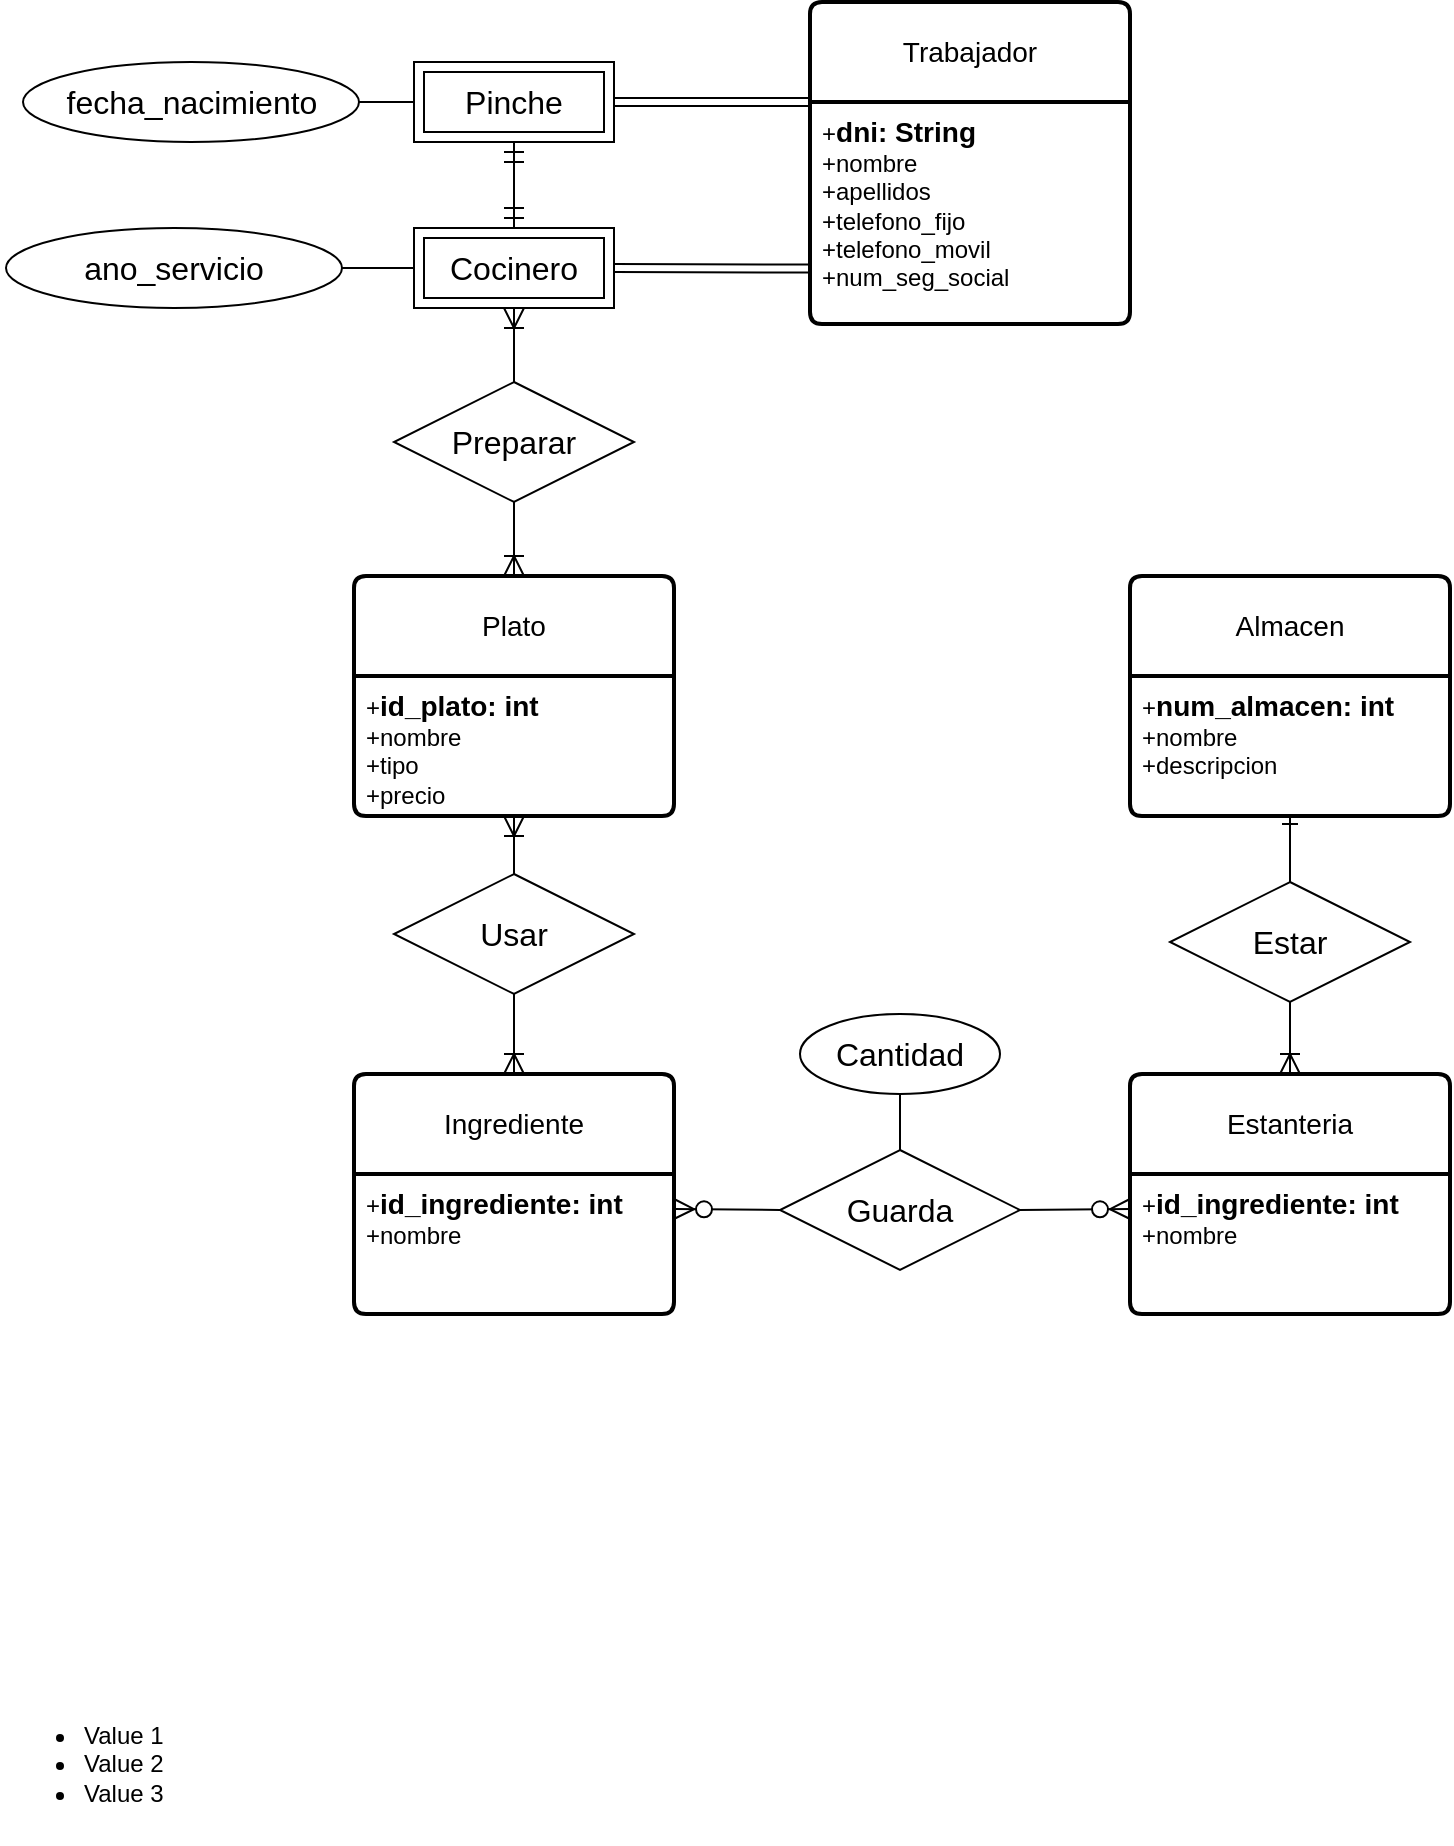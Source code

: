 <mxfile version="22.0.4" type="github">
  <diagram name="Página-1" id="PqSsCMHdxQcDdJAgpGdl">
    <mxGraphModel dx="1505" dy="1004" grid="1" gridSize="10" guides="1" tooltips="1" connect="1" arrows="1" fold="1" page="0" pageScale="1" pageWidth="827" pageHeight="1169" math="0" shadow="0">
      <root>
        <mxCell id="0" />
        <mxCell id="1" parent="0" />
        <mxCell id="uwY-2UBI9H5vYCJlG3WE-1" value="Plato" style="swimlane;childLayout=stackLayout;horizontal=1;startSize=50;horizontalStack=0;rounded=1;fontSize=14;fontStyle=0;strokeWidth=2;resizeParent=0;resizeLast=1;shadow=0;dashed=0;align=center;arcSize=4;whiteSpace=wrap;html=1;" parent="1" vertex="1">
          <mxGeometry x="7" y="-44" width="160" height="120" as="geometry" />
        </mxCell>
        <mxCell id="uwY-2UBI9H5vYCJlG3WE-2" value="+&lt;b&gt;&lt;font style=&quot;font-size: 14px;&quot;&gt;id_plato: int&lt;/font&gt;&lt;/b&gt;&lt;br&gt;+nombre&lt;br&gt;+tipo&lt;br&gt;+precio" style="align=left;strokeColor=none;fillColor=none;spacingLeft=4;fontSize=12;verticalAlign=top;resizable=0;rotatable=0;part=1;html=1;" parent="uwY-2UBI9H5vYCJlG3WE-1" vertex="1">
          <mxGeometry y="50" width="160" height="70" as="geometry" />
        </mxCell>
        <mxCell id="uwY-2UBI9H5vYCJlG3WE-4" value="Ingrediente" style="swimlane;childLayout=stackLayout;horizontal=1;startSize=50;horizontalStack=0;rounded=1;fontSize=14;fontStyle=0;strokeWidth=2;resizeParent=0;resizeLast=1;shadow=0;dashed=0;align=center;arcSize=4;whiteSpace=wrap;html=1;" parent="1" vertex="1">
          <mxGeometry x="7" y="205" width="160" height="120" as="geometry" />
        </mxCell>
        <mxCell id="uwY-2UBI9H5vYCJlG3WE-5" value="+&lt;b&gt;&lt;font style=&quot;font-size: 14px;&quot;&gt;id_ingrediente: int&lt;/font&gt;&lt;/b&gt;&lt;br&gt;+nombre" style="align=left;strokeColor=none;fillColor=none;spacingLeft=4;fontSize=12;verticalAlign=top;resizable=0;rotatable=0;part=1;html=1;" parent="uwY-2UBI9H5vYCJlG3WE-4" vertex="1">
          <mxGeometry y="50" width="160" height="70" as="geometry" />
        </mxCell>
        <mxCell id="uwY-2UBI9H5vYCJlG3WE-10" value="Trabajador" style="swimlane;childLayout=stackLayout;horizontal=1;startSize=50;horizontalStack=0;rounded=1;fontSize=14;fontStyle=0;strokeWidth=2;resizeParent=0;resizeLast=1;shadow=0;dashed=0;align=center;arcSize=4;whiteSpace=wrap;html=1;" parent="1" vertex="1">
          <mxGeometry x="235" y="-331" width="160" height="161" as="geometry" />
        </mxCell>
        <mxCell id="uwY-2UBI9H5vYCJlG3WE-11" value="+&lt;b&gt;&lt;font style=&quot;font-size: 14px;&quot;&gt;dni: String&lt;/font&gt;&lt;/b&gt;&lt;br&gt;+nombre&lt;br&gt;+apellidos&lt;br&gt;+telefono_fijo&lt;br&gt;+telefono_movil&lt;br&gt;+num_seg_social" style="align=left;strokeColor=none;fillColor=none;spacingLeft=4;fontSize=12;verticalAlign=top;resizable=0;rotatable=0;part=1;html=1;" parent="uwY-2UBI9H5vYCJlG3WE-10" vertex="1">
          <mxGeometry y="50" width="160" height="111" as="geometry" />
        </mxCell>
        <mxCell id="uwY-2UBI9H5vYCJlG3WE-14" value="Cocinero" style="shape=ext;margin=3;double=1;whiteSpace=wrap;html=1;align=center;fontSize=16;" parent="1" vertex="1">
          <mxGeometry x="37" y="-218" width="100" height="40" as="geometry" />
        </mxCell>
        <mxCell id="uwY-2UBI9H5vYCJlG3WE-15" value="Pinche" style="shape=ext;margin=3;double=1;whiteSpace=wrap;html=1;align=center;fontSize=16;" parent="1" vertex="1">
          <mxGeometry x="37" y="-301" width="100" height="40" as="geometry" />
        </mxCell>
        <mxCell id="uwY-2UBI9H5vYCJlG3WE-16" value="" style="shape=link;html=1;rounded=0;fontSize=12;startSize=8;endSize=8;curved=1;entryX=0;entryY=0;entryDx=0;entryDy=0;exitX=1;exitY=0.5;exitDx=0;exitDy=0;" parent="1" source="uwY-2UBI9H5vYCJlG3WE-15" target="uwY-2UBI9H5vYCJlG3WE-11" edge="1">
          <mxGeometry width="100" relative="1" as="geometry">
            <mxPoint x="83" y="-245" as="sourcePoint" />
            <mxPoint x="183" y="-245" as="targetPoint" />
          </mxGeometry>
        </mxCell>
        <mxCell id="uwY-2UBI9H5vYCJlG3WE-17" value="" style="shape=link;html=1;rounded=0;fontSize=12;startSize=8;endSize=8;curved=1;entryX=0;entryY=0.75;entryDx=0;entryDy=0;exitX=1;exitY=0.5;exitDx=0;exitDy=0;" parent="1" source="uwY-2UBI9H5vYCJlG3WE-14" target="uwY-2UBI9H5vYCJlG3WE-11" edge="1">
          <mxGeometry width="100" relative="1" as="geometry">
            <mxPoint x="107" y="-280" as="sourcePoint" />
            <mxPoint x="213" y="-309" as="targetPoint" />
          </mxGeometry>
        </mxCell>
        <mxCell id="uwY-2UBI9H5vYCJlG3WE-18" value="fecha_nacimiento" style="ellipse;whiteSpace=wrap;html=1;align=center;fontSize=16;" parent="1" vertex="1">
          <mxGeometry x="-158.5" y="-301" width="168" height="40" as="geometry" />
        </mxCell>
        <mxCell id="uwY-2UBI9H5vYCJlG3WE-19" value="ano_servicio" style="ellipse;whiteSpace=wrap;html=1;align=center;fontSize=16;" parent="1" vertex="1">
          <mxGeometry x="-167" y="-218" width="168" height="40" as="geometry" />
        </mxCell>
        <mxCell id="uwY-2UBI9H5vYCJlG3WE-20" value="" style="endArrow=none;html=1;rounded=0;fontSize=12;startSize=8;endSize=8;curved=1;exitX=1;exitY=0.5;exitDx=0;exitDy=0;entryX=0;entryY=0.5;entryDx=0;entryDy=0;" parent="1" source="uwY-2UBI9H5vYCJlG3WE-18" target="uwY-2UBI9H5vYCJlG3WE-15" edge="1">
          <mxGeometry relative="1" as="geometry">
            <mxPoint x="-47" y="-141" as="sourcePoint" />
            <mxPoint x="113" y="-141" as="targetPoint" />
          </mxGeometry>
        </mxCell>
        <mxCell id="uwY-2UBI9H5vYCJlG3WE-21" value="" style="endArrow=none;html=1;rounded=0;fontSize=12;startSize=8;endSize=8;curved=1;exitX=1;exitY=0.5;exitDx=0;exitDy=0;entryX=0;entryY=0.5;entryDx=0;entryDy=0;" parent="1" source="uwY-2UBI9H5vYCJlG3WE-19" target="uwY-2UBI9H5vYCJlG3WE-14" edge="1">
          <mxGeometry relative="1" as="geometry">
            <mxPoint x="-60" y="-380" as="sourcePoint" />
            <mxPoint x="25" y="-380" as="targetPoint" />
          </mxGeometry>
        </mxCell>
        <mxCell id="uwY-2UBI9H5vYCJlG3WE-25" value="Preparar" style="shape=rhombus;perimeter=rhombusPerimeter;whiteSpace=wrap;html=1;align=center;fontSize=16;" parent="1" vertex="1">
          <mxGeometry x="27" y="-141" width="120" height="60" as="geometry" />
        </mxCell>
        <mxCell id="uwY-2UBI9H5vYCJlG3WE-28" value="" style="fontSize=12;html=1;endArrow=ERmandOne;startArrow=ERmandOne;rounded=0;startSize=8;endSize=8;entryX=0.5;entryY=1;entryDx=0;entryDy=0;exitX=0.5;exitY=0;exitDx=0;exitDy=0;" parent="1" source="uwY-2UBI9H5vYCJlG3WE-14" target="uwY-2UBI9H5vYCJlG3WE-15" edge="1">
          <mxGeometry width="100" height="100" relative="1" as="geometry">
            <mxPoint x="79" y="-193" as="sourcePoint" />
            <mxPoint x="16" y="-246" as="targetPoint" />
          </mxGeometry>
        </mxCell>
        <mxCell id="uwY-2UBI9H5vYCJlG3WE-30" value="" style="fontSize=12;html=1;endArrow=ERoneToMany;rounded=0;startSize=8;endSize=8;exitX=0.5;exitY=1;exitDx=0;exitDy=0;entryX=0.5;entryY=0;entryDx=0;entryDy=0;" parent="1" source="uwY-2UBI9H5vYCJlG3WE-25" target="uwY-2UBI9H5vYCJlG3WE-1" edge="1">
          <mxGeometry width="100" height="100" relative="1" as="geometry">
            <mxPoint x="92" y="-85" as="sourcePoint" />
            <mxPoint x="82" y="4" as="targetPoint" />
          </mxGeometry>
        </mxCell>
        <mxCell id="uwY-2UBI9H5vYCJlG3WE-31" value="" style="fontSize=12;html=1;endArrow=ERoneToMany;rounded=0;startSize=8;endSize=8;exitX=0.5;exitY=0;exitDx=0;exitDy=0;entryX=0.5;entryY=1;entryDx=0;entryDy=0;" parent="1" source="uwY-2UBI9H5vYCJlG3WE-25" target="uwY-2UBI9H5vYCJlG3WE-14" edge="1">
          <mxGeometry width="100" height="100" relative="1" as="geometry">
            <mxPoint x="196.5" y="18" as="sourcePoint" />
            <mxPoint x="180" y="-70" as="targetPoint" />
          </mxGeometry>
        </mxCell>
        <mxCell id="uwY-2UBI9H5vYCJlG3WE-34" value="Usar" style="shape=rhombus;perimeter=rhombusPerimeter;whiteSpace=wrap;html=1;align=center;fontSize=16;" parent="1" vertex="1">
          <mxGeometry x="27" y="105" width="120" height="60" as="geometry" />
        </mxCell>
        <mxCell id="uwY-2UBI9H5vYCJlG3WE-35" value="" style="fontSize=12;html=1;endArrow=ERoneToMany;rounded=0;startSize=8;endSize=8;entryX=0.5;entryY=0;entryDx=0;entryDy=0;exitX=0.5;exitY=1;exitDx=0;exitDy=0;" parent="1" source="uwY-2UBI9H5vYCJlG3WE-34" target="uwY-2UBI9H5vYCJlG3WE-4" edge="1">
          <mxGeometry width="100" height="100" relative="1" as="geometry">
            <mxPoint x="80" y="316" as="sourcePoint" />
            <mxPoint x="130" y="366" as="targetPoint" />
          </mxGeometry>
        </mxCell>
        <mxCell id="uwY-2UBI9H5vYCJlG3WE-36" value="" style="fontSize=12;html=1;endArrow=ERoneToMany;rounded=0;startSize=8;endSize=8;exitX=0.5;exitY=0;exitDx=0;exitDy=0;entryX=0.5;entryY=1;entryDx=0;entryDy=0;" parent="1" source="uwY-2UBI9H5vYCJlG3WE-34" target="uwY-2UBI9H5vYCJlG3WE-2" edge="1">
          <mxGeometry width="100" height="100" relative="1" as="geometry">
            <mxPoint x="99.5" y="380" as="sourcePoint" />
            <mxPoint x="80" y="206" as="targetPoint" />
          </mxGeometry>
        </mxCell>
        <mxCell id="uwY-2UBI9H5vYCJlG3WE-37" value="Estanteria" style="swimlane;childLayout=stackLayout;horizontal=1;startSize=50;horizontalStack=0;rounded=1;fontSize=14;fontStyle=0;strokeWidth=2;resizeParent=0;resizeLast=1;shadow=0;dashed=0;align=center;arcSize=4;whiteSpace=wrap;html=1;" parent="1" vertex="1">
          <mxGeometry x="395" y="205" width="160" height="120" as="geometry" />
        </mxCell>
        <mxCell id="uwY-2UBI9H5vYCJlG3WE-38" value="+&lt;b&gt;&lt;font style=&quot;font-size: 14px;&quot;&gt;id_ingrediente: int&lt;/font&gt;&lt;/b&gt;&lt;br&gt;+nombre" style="align=left;strokeColor=none;fillColor=none;spacingLeft=4;fontSize=12;verticalAlign=top;resizable=0;rotatable=0;part=1;html=1;" parent="uwY-2UBI9H5vYCJlG3WE-37" vertex="1">
          <mxGeometry y="50" width="160" height="70" as="geometry" />
        </mxCell>
        <mxCell id="uwY-2UBI9H5vYCJlG3WE-40" value="Guarda" style="shape=rhombus;perimeter=rhombusPerimeter;whiteSpace=wrap;html=1;align=center;fontSize=16;" parent="1" vertex="1">
          <mxGeometry x="220" y="243" width="120" height="60" as="geometry" />
        </mxCell>
        <mxCell id="uwY-2UBI9H5vYCJlG3WE-42" value="" style="fontSize=12;html=1;endArrow=ERzeroToMany;endFill=1;rounded=0;startSize=8;endSize=8;exitX=1;exitY=0.5;exitDx=0;exitDy=0;entryX=0;entryY=0.25;entryDx=0;entryDy=0;" parent="1" source="uwY-2UBI9H5vYCJlG3WE-40" target="uwY-2UBI9H5vYCJlG3WE-38" edge="1">
          <mxGeometry width="100" height="100" relative="1" as="geometry">
            <mxPoint x="339" y="512" as="sourcePoint" />
            <mxPoint x="411" y="514.5" as="targetPoint" />
          </mxGeometry>
        </mxCell>
        <mxCell id="uwY-2UBI9H5vYCJlG3WE-43" value="" style="fontSize=12;html=1;endArrow=ERzeroToMany;endFill=1;rounded=0;startSize=8;endSize=8;exitX=0;exitY=0.5;exitDx=0;exitDy=0;entryX=1;entryY=0.25;entryDx=0;entryDy=0;" parent="1" source="uwY-2UBI9H5vYCJlG3WE-40" target="uwY-2UBI9H5vYCJlG3WE-5" edge="1">
          <mxGeometry width="100" height="100" relative="1" as="geometry">
            <mxPoint x="248" y="455.5" as="sourcePoint" />
            <mxPoint x="190" y="452" as="targetPoint" />
          </mxGeometry>
        </mxCell>
        <mxCell id="uwY-2UBI9H5vYCJlG3WE-44" value="Cantidad" style="ellipse;whiteSpace=wrap;html=1;align=center;fontSize=16;" parent="1" vertex="1">
          <mxGeometry x="230" y="175" width="100" height="40" as="geometry" />
        </mxCell>
        <mxCell id="uwY-2UBI9H5vYCJlG3WE-46" value="" style="endArrow=none;html=1;rounded=0;fontSize=12;startSize=8;endSize=8;curved=1;exitX=0.5;exitY=1;exitDx=0;exitDy=0;entryX=0.5;entryY=0;entryDx=0;entryDy=0;" parent="1" source="uwY-2UBI9H5vYCJlG3WE-44" target="uwY-2UBI9H5vYCJlG3WE-40" edge="1">
          <mxGeometry relative="1" as="geometry">
            <mxPoint x="308" y="71" as="sourcePoint" />
            <mxPoint x="468" y="71" as="targetPoint" />
          </mxGeometry>
        </mxCell>
        <mxCell id="uwY-2UBI9H5vYCJlG3WE-47" value="Almacen" style="swimlane;childLayout=stackLayout;horizontal=1;startSize=50;horizontalStack=0;rounded=1;fontSize=14;fontStyle=0;strokeWidth=2;resizeParent=0;resizeLast=1;shadow=0;dashed=0;align=center;arcSize=4;whiteSpace=wrap;html=1;" parent="1" vertex="1">
          <mxGeometry x="395" y="-44" width="160" height="120" as="geometry" />
        </mxCell>
        <mxCell id="uwY-2UBI9H5vYCJlG3WE-48" value="+&lt;b&gt;&lt;font style=&quot;font-size: 14px;&quot;&gt;num_almacen: int&lt;/font&gt;&lt;/b&gt;&lt;br&gt;+nombre&lt;br&gt;+descripcion" style="align=left;strokeColor=none;fillColor=none;spacingLeft=4;fontSize=12;verticalAlign=top;resizable=0;rotatable=0;part=1;html=1;" parent="uwY-2UBI9H5vYCJlG3WE-47" vertex="1">
          <mxGeometry y="50" width="160" height="70" as="geometry" />
        </mxCell>
        <mxCell id="uwY-2UBI9H5vYCJlG3WE-49" value="Estar" style="shape=rhombus;perimeter=rhombusPerimeter;whiteSpace=wrap;html=1;align=center;fontSize=16;" parent="1" vertex="1">
          <mxGeometry x="415" y="109" width="120" height="60" as="geometry" />
        </mxCell>
        <mxCell id="uwY-2UBI9H5vYCJlG3WE-51" value="" style="fontSize=12;html=1;endArrow=ERoneToMany;rounded=0;startSize=8;endSize=8;entryX=0.5;entryY=0;entryDx=0;entryDy=0;exitX=0.5;exitY=1;exitDx=0;exitDy=0;" parent="1" source="uwY-2UBI9H5vYCJlG3WE-49" target="uwY-2UBI9H5vYCJlG3WE-37" edge="1">
          <mxGeometry width="100" height="100" relative="1" as="geometry">
            <mxPoint x="283" y="69" as="sourcePoint" />
            <mxPoint x="383" y="-31" as="targetPoint" />
          </mxGeometry>
        </mxCell>
        <mxCell id="AaIbiYYP-QCXW00dXHcO-1" value="" style="fontSize=12;html=1;endArrow=ERone;endFill=1;rounded=0;entryX=0.5;entryY=1;entryDx=0;entryDy=0;exitX=0.5;exitY=0;exitDx=0;exitDy=0;" edge="1" parent="1" source="uwY-2UBI9H5vYCJlG3WE-49" target="uwY-2UBI9H5vYCJlG3WE-48">
          <mxGeometry width="100" height="100" relative="1" as="geometry">
            <mxPoint x="618" y="357" as="sourcePoint" />
            <mxPoint x="718" y="257" as="targetPoint" />
          </mxGeometry>
        </mxCell>
        <mxCell id="AaIbiYYP-QCXW00dXHcO-2" value="&lt;ul&gt;&lt;li&gt;Value 1&lt;/li&gt;&lt;li&gt;Value 2&lt;/li&gt;&lt;li&gt;Value 3&lt;/li&gt;&lt;/ul&gt;" style="text;strokeColor=none;fillColor=none;html=1;whiteSpace=wrap;verticalAlign=middle;overflow=hidden;" vertex="1" parent="1">
          <mxGeometry x="-170" y="510" width="100" height="80" as="geometry" />
        </mxCell>
      </root>
    </mxGraphModel>
  </diagram>
</mxfile>
